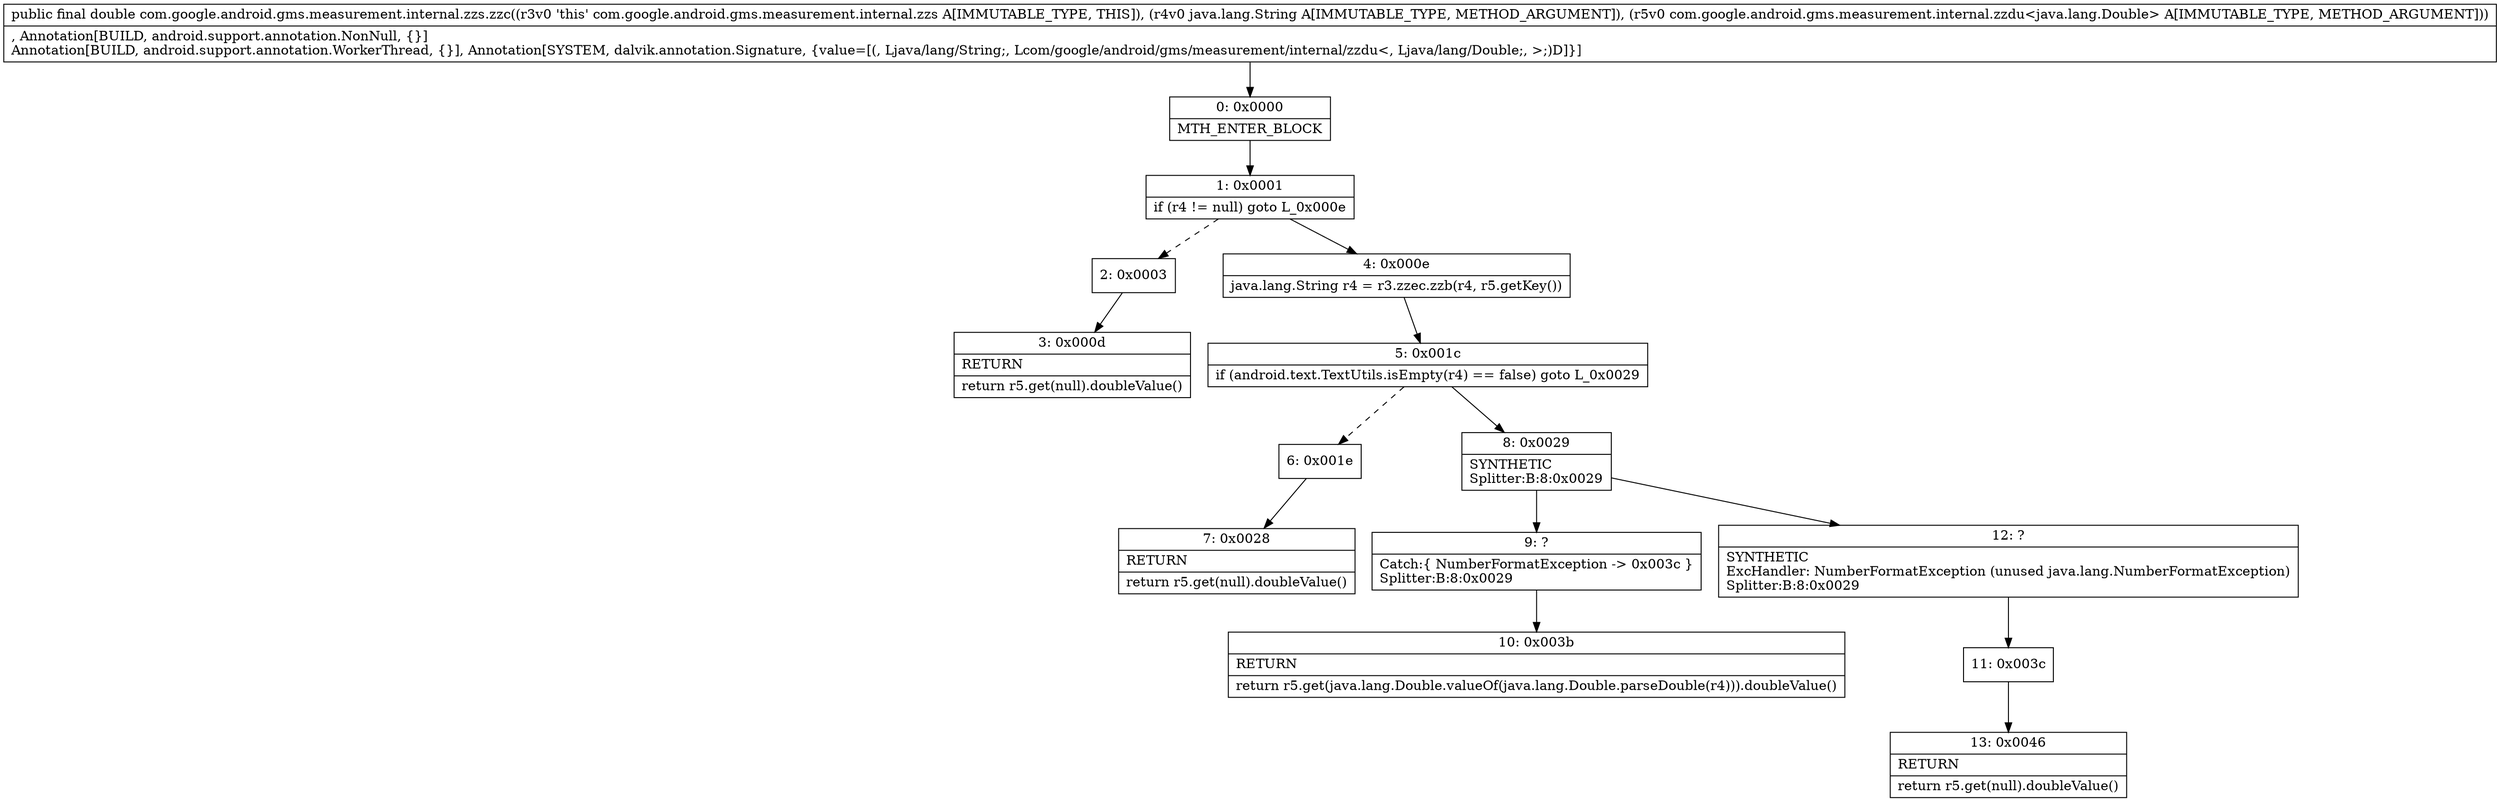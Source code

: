 digraph "CFG forcom.google.android.gms.measurement.internal.zzs.zzc(Ljava\/lang\/String;Lcom\/google\/android\/gms\/measurement\/internal\/zzdu;)D" {
Node_0 [shape=record,label="{0\:\ 0x0000|MTH_ENTER_BLOCK\l}"];
Node_1 [shape=record,label="{1\:\ 0x0001|if (r4 != null) goto L_0x000e\l}"];
Node_2 [shape=record,label="{2\:\ 0x0003}"];
Node_3 [shape=record,label="{3\:\ 0x000d|RETURN\l|return r5.get(null).doubleValue()\l}"];
Node_4 [shape=record,label="{4\:\ 0x000e|java.lang.String r4 = r3.zzec.zzb(r4, r5.getKey())\l}"];
Node_5 [shape=record,label="{5\:\ 0x001c|if (android.text.TextUtils.isEmpty(r4) == false) goto L_0x0029\l}"];
Node_6 [shape=record,label="{6\:\ 0x001e}"];
Node_7 [shape=record,label="{7\:\ 0x0028|RETURN\l|return r5.get(null).doubleValue()\l}"];
Node_8 [shape=record,label="{8\:\ 0x0029|SYNTHETIC\lSplitter:B:8:0x0029\l}"];
Node_9 [shape=record,label="{9\:\ ?|Catch:\{ NumberFormatException \-\> 0x003c \}\lSplitter:B:8:0x0029\l}"];
Node_10 [shape=record,label="{10\:\ 0x003b|RETURN\l|return r5.get(java.lang.Double.valueOf(java.lang.Double.parseDouble(r4))).doubleValue()\l}"];
Node_11 [shape=record,label="{11\:\ 0x003c}"];
Node_12 [shape=record,label="{12\:\ ?|SYNTHETIC\lExcHandler: NumberFormatException (unused java.lang.NumberFormatException)\lSplitter:B:8:0x0029\l}"];
Node_13 [shape=record,label="{13\:\ 0x0046|RETURN\l|return r5.get(null).doubleValue()\l}"];
MethodNode[shape=record,label="{public final double com.google.android.gms.measurement.internal.zzs.zzc((r3v0 'this' com.google.android.gms.measurement.internal.zzs A[IMMUTABLE_TYPE, THIS]), (r4v0 java.lang.String A[IMMUTABLE_TYPE, METHOD_ARGUMENT]), (r5v0 com.google.android.gms.measurement.internal.zzdu\<java.lang.Double\> A[IMMUTABLE_TYPE, METHOD_ARGUMENT]))  | , Annotation[BUILD, android.support.annotation.NonNull, \{\}]\lAnnotation[BUILD, android.support.annotation.WorkerThread, \{\}], Annotation[SYSTEM, dalvik.annotation.Signature, \{value=[(, Ljava\/lang\/String;, Lcom\/google\/android\/gms\/measurement\/internal\/zzdu\<, Ljava\/lang\/Double;, \>;)D]\}]\l}"];
MethodNode -> Node_0;
Node_0 -> Node_1;
Node_1 -> Node_2[style=dashed];
Node_1 -> Node_4;
Node_2 -> Node_3;
Node_4 -> Node_5;
Node_5 -> Node_6[style=dashed];
Node_5 -> Node_8;
Node_6 -> Node_7;
Node_8 -> Node_9;
Node_8 -> Node_12;
Node_9 -> Node_10;
Node_11 -> Node_13;
Node_12 -> Node_11;
}

